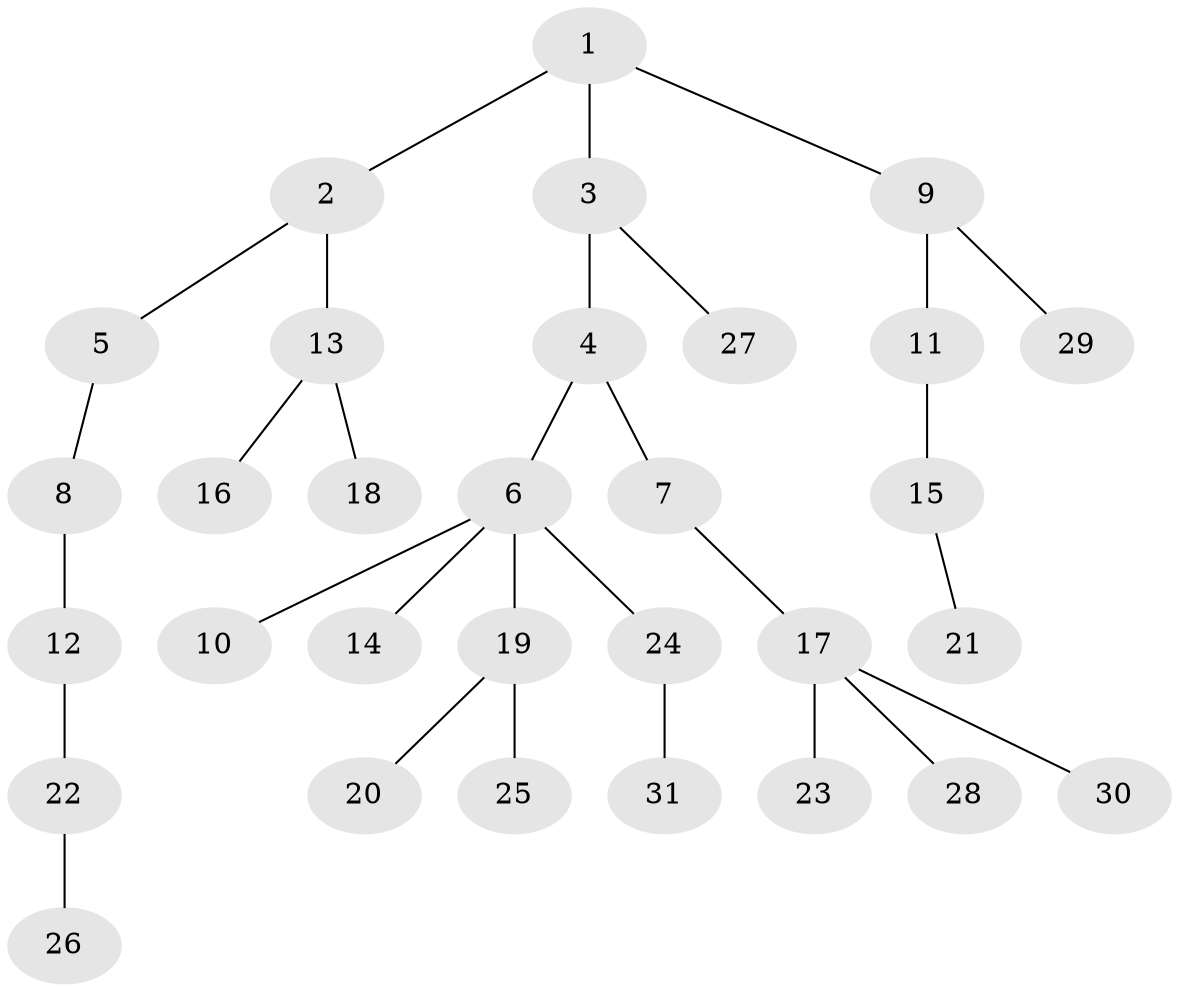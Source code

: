 // original degree distribution, {4: 0.04, 6: 0.03, 3: 0.18, 5: 0.03, 2: 0.23, 1: 0.49}
// Generated by graph-tools (version 1.1) at 2025/51/03/04/25 22:51:37]
// undirected, 31 vertices, 30 edges
graph export_dot {
  node [color=gray90,style=filled];
  1;
  2;
  3;
  4;
  5;
  6;
  7;
  8;
  9;
  10;
  11;
  12;
  13;
  14;
  15;
  16;
  17;
  18;
  19;
  20;
  21;
  22;
  23;
  24;
  25;
  26;
  27;
  28;
  29;
  30;
  31;
  1 -- 2 [weight=1.0];
  1 -- 3 [weight=1.0];
  1 -- 9 [weight=1.0];
  2 -- 5 [weight=1.0];
  2 -- 13 [weight=2.0];
  3 -- 4 [weight=2.0];
  3 -- 27 [weight=1.0];
  4 -- 6 [weight=1.0];
  4 -- 7 [weight=1.0];
  5 -- 8 [weight=1.0];
  6 -- 10 [weight=1.0];
  6 -- 14 [weight=1.0];
  6 -- 19 [weight=1.0];
  6 -- 24 [weight=1.0];
  7 -- 17 [weight=1.0];
  8 -- 12 [weight=2.0];
  9 -- 11 [weight=1.0];
  9 -- 29 [weight=1.0];
  11 -- 15 [weight=3.0];
  12 -- 22 [weight=1.0];
  13 -- 16 [weight=1.0];
  13 -- 18 [weight=1.0];
  15 -- 21 [weight=1.0];
  17 -- 23 [weight=4.0];
  17 -- 28 [weight=1.0];
  17 -- 30 [weight=1.0];
  19 -- 20 [weight=1.0];
  19 -- 25 [weight=1.0];
  22 -- 26 [weight=1.0];
  24 -- 31 [weight=1.0];
}
